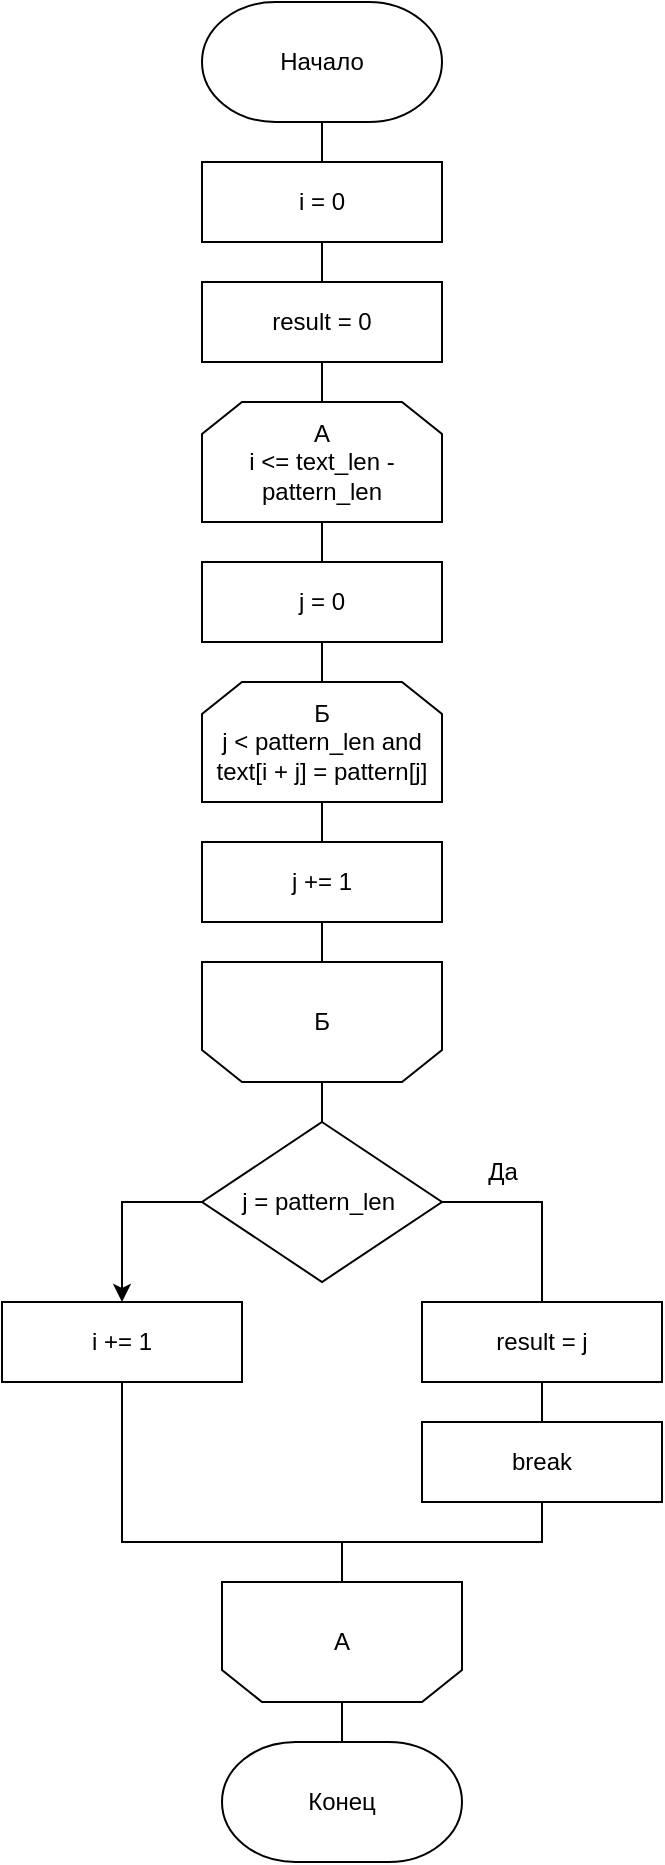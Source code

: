 <mxfile version="22.1.11" type="device">
  <diagram name="Страница — 1" id="8civ5vMbaec3FFLT6sjN">
    <mxGraphModel dx="2555" dy="989" grid="1" gridSize="10" guides="1" tooltips="1" connect="1" arrows="1" fold="1" page="1" pageScale="1" pageWidth="827" pageHeight="1169" math="0" shadow="0">
      <root>
        <mxCell id="0" />
        <mxCell id="1" parent="0" />
        <mxCell id="QsZHw1zyhHbRIY8n8IfP-5" style="edgeStyle=orthogonalEdgeStyle;rounded=0;orthogonalLoop=1;jettySize=auto;html=1;exitX=0.5;exitY=1;exitDx=0;exitDy=0;exitPerimeter=0;entryX=0.5;entryY=0;entryDx=0;entryDy=0;endArrow=none;endFill=0;" edge="1" parent="1" source="QsZHw1zyhHbRIY8n8IfP-1" target="QsZHw1zyhHbRIY8n8IfP-4">
          <mxGeometry relative="1" as="geometry" />
        </mxCell>
        <mxCell id="QsZHw1zyhHbRIY8n8IfP-1" value="Начало&lt;br&gt;" style="strokeWidth=1;html=1;shape=mxgraph.flowchart.terminator;whiteSpace=wrap;" vertex="1" parent="1">
          <mxGeometry x="80" y="40" width="120" height="60" as="geometry" />
        </mxCell>
        <mxCell id="QsZHw1zyhHbRIY8n8IfP-36" style="edgeStyle=orthogonalEdgeStyle;rounded=0;orthogonalLoop=1;jettySize=auto;html=1;exitX=0.5;exitY=1;exitDx=0;exitDy=0;endArrow=none;endFill=0;" edge="1" parent="1" source="QsZHw1zyhHbRIY8n8IfP-2" target="QsZHw1zyhHbRIY8n8IfP-9">
          <mxGeometry relative="1" as="geometry" />
        </mxCell>
        <mxCell id="QsZHw1zyhHbRIY8n8IfP-2" value="А&lt;br&gt;i &amp;lt;= text_len - pattern_len" style="shape=loopLimit;whiteSpace=wrap;html=1;" vertex="1" parent="1">
          <mxGeometry x="80" y="240" width="120" height="60" as="geometry" />
        </mxCell>
        <mxCell id="QsZHw1zyhHbRIY8n8IfP-25" style="edgeStyle=orthogonalEdgeStyle;rounded=0;orthogonalLoop=1;jettySize=auto;html=1;exitX=0.5;exitY=1;exitDx=0;exitDy=0;entryX=0.5;entryY=0;entryDx=0;entryDy=0;endArrow=none;endFill=0;" edge="1" parent="1" source="QsZHw1zyhHbRIY8n8IfP-4" target="QsZHw1zyhHbRIY8n8IfP-24">
          <mxGeometry relative="1" as="geometry" />
        </mxCell>
        <mxCell id="QsZHw1zyhHbRIY8n8IfP-4" value="i = 0" style="rounded=0;whiteSpace=wrap;html=1;" vertex="1" parent="1">
          <mxGeometry x="80" y="120" width="120" height="40" as="geometry" />
        </mxCell>
        <mxCell id="QsZHw1zyhHbRIY8n8IfP-11" style="edgeStyle=orthogonalEdgeStyle;rounded=0;orthogonalLoop=1;jettySize=auto;html=1;exitX=0.5;exitY=1;exitDx=0;exitDy=0;entryX=0.5;entryY=0;entryDx=0;entryDy=0;endArrow=none;endFill=0;" edge="1" parent="1" source="QsZHw1zyhHbRIY8n8IfP-7" target="QsZHw1zyhHbRIY8n8IfP-10">
          <mxGeometry relative="1" as="geometry" />
        </mxCell>
        <mxCell id="QsZHw1zyhHbRIY8n8IfP-7" value="Б&lt;br&gt;j &amp;lt; pattern_len and text[i + j] = pattern[j]" style="shape=loopLimit;whiteSpace=wrap;html=1;" vertex="1" parent="1">
          <mxGeometry x="80" y="380" width="120" height="60" as="geometry" />
        </mxCell>
        <mxCell id="QsZHw1zyhHbRIY8n8IfP-8" style="edgeStyle=orthogonalEdgeStyle;rounded=0;orthogonalLoop=1;jettySize=auto;html=1;exitX=0.5;exitY=1;exitDx=0;exitDy=0;entryX=0.5;entryY=0;entryDx=0;entryDy=0;endArrow=none;endFill=0;" edge="1" parent="1" source="QsZHw1zyhHbRIY8n8IfP-9" target="QsZHw1zyhHbRIY8n8IfP-7">
          <mxGeometry relative="1" as="geometry" />
        </mxCell>
        <mxCell id="QsZHw1zyhHbRIY8n8IfP-9" value="j = 0" style="rounded=0;whiteSpace=wrap;html=1;" vertex="1" parent="1">
          <mxGeometry x="80" y="320" width="120" height="40" as="geometry" />
        </mxCell>
        <mxCell id="QsZHw1zyhHbRIY8n8IfP-23" style="edgeStyle=orthogonalEdgeStyle;rounded=0;orthogonalLoop=1;jettySize=auto;html=1;exitX=0.5;exitY=1;exitDx=0;exitDy=0;endArrow=none;endFill=0;" edge="1" parent="1" source="QsZHw1zyhHbRIY8n8IfP-10" target="QsZHw1zyhHbRIY8n8IfP-14">
          <mxGeometry relative="1" as="geometry" />
        </mxCell>
        <mxCell id="QsZHw1zyhHbRIY8n8IfP-10" value="j += 1" style="rounded=0;whiteSpace=wrap;html=1;" vertex="1" parent="1">
          <mxGeometry x="80" y="460" width="120" height="40" as="geometry" />
        </mxCell>
        <mxCell id="QsZHw1zyhHbRIY8n8IfP-19" style="edgeStyle=orthogonalEdgeStyle;rounded=0;orthogonalLoop=1;jettySize=auto;html=1;exitX=0;exitY=0.5;exitDx=0;exitDy=0;entryX=0.5;entryY=0;entryDx=0;entryDy=0;" edge="1" parent="1" source="QsZHw1zyhHbRIY8n8IfP-12" target="QsZHw1zyhHbRIY8n8IfP-18">
          <mxGeometry relative="1" as="geometry" />
        </mxCell>
        <mxCell id="QsZHw1zyhHbRIY8n8IfP-29" style="edgeStyle=orthogonalEdgeStyle;rounded=0;orthogonalLoop=1;jettySize=auto;html=1;exitX=1;exitY=0.5;exitDx=0;exitDy=0;entryX=0.5;entryY=0;entryDx=0;entryDy=0;endArrow=none;endFill=0;" edge="1" parent="1" source="QsZHw1zyhHbRIY8n8IfP-12" target="QsZHw1zyhHbRIY8n8IfP-27">
          <mxGeometry relative="1" as="geometry" />
        </mxCell>
        <mxCell id="QsZHw1zyhHbRIY8n8IfP-12" value="j = pattern_len&amp;nbsp;" style="rhombus;whiteSpace=wrap;html=1;" vertex="1" parent="1">
          <mxGeometry x="80" y="600" width="120" height="80" as="geometry" />
        </mxCell>
        <mxCell id="QsZHw1zyhHbRIY8n8IfP-15" style="edgeStyle=orthogonalEdgeStyle;rounded=0;orthogonalLoop=1;jettySize=auto;html=1;exitX=0.5;exitY=0;exitDx=0;exitDy=0;entryX=0.5;entryY=0;entryDx=0;entryDy=0;endArrow=none;endFill=0;" edge="1" parent="1" source="QsZHw1zyhHbRIY8n8IfP-14" target="QsZHw1zyhHbRIY8n8IfP-12">
          <mxGeometry relative="1" as="geometry" />
        </mxCell>
        <mxCell id="QsZHw1zyhHbRIY8n8IfP-14" value="Б" style="shape=loopLimit;whiteSpace=wrap;html=1;direction=west;" vertex="1" parent="1">
          <mxGeometry x="80" y="520" width="120" height="60" as="geometry" />
        </mxCell>
        <mxCell id="QsZHw1zyhHbRIY8n8IfP-16" value="А" style="shape=loopLimit;whiteSpace=wrap;html=1;direction=west;" vertex="1" parent="1">
          <mxGeometry x="90" y="830" width="120" height="60" as="geometry" />
        </mxCell>
        <mxCell id="QsZHw1zyhHbRIY8n8IfP-20" style="edgeStyle=orthogonalEdgeStyle;rounded=0;orthogonalLoop=1;jettySize=auto;html=1;exitX=0.5;exitY=1;exitDx=0;exitDy=0;entryX=0.5;entryY=1;entryDx=0;entryDy=0;endArrow=none;endFill=0;" edge="1" parent="1" source="QsZHw1zyhHbRIY8n8IfP-18" target="QsZHw1zyhHbRIY8n8IfP-16">
          <mxGeometry relative="1" as="geometry">
            <Array as="points">
              <mxPoint x="40" y="810" />
              <mxPoint x="150" y="810" />
            </Array>
          </mxGeometry>
        </mxCell>
        <mxCell id="QsZHw1zyhHbRIY8n8IfP-18" value="i += 1" style="rounded=0;whiteSpace=wrap;html=1;" vertex="1" parent="1">
          <mxGeometry x="-20" y="690" width="120" height="40" as="geometry" />
        </mxCell>
        <mxCell id="QsZHw1zyhHbRIY8n8IfP-21" value="Да" style="text;html=1;align=center;verticalAlign=middle;resizable=0;points=[];autosize=1;strokeColor=none;fillColor=none;" vertex="1" parent="1">
          <mxGeometry x="210" y="610" width="40" height="30" as="geometry" />
        </mxCell>
        <mxCell id="QsZHw1zyhHbRIY8n8IfP-26" style="edgeStyle=orthogonalEdgeStyle;rounded=0;orthogonalLoop=1;jettySize=auto;html=1;exitX=0.5;exitY=1;exitDx=0;exitDy=0;endArrow=none;endFill=0;" edge="1" parent="1" source="QsZHw1zyhHbRIY8n8IfP-24" target="QsZHw1zyhHbRIY8n8IfP-2">
          <mxGeometry relative="1" as="geometry" />
        </mxCell>
        <mxCell id="QsZHw1zyhHbRIY8n8IfP-24" value="result = 0" style="rounded=0;whiteSpace=wrap;html=1;" vertex="1" parent="1">
          <mxGeometry x="80" y="180" width="120" height="40" as="geometry" />
        </mxCell>
        <mxCell id="QsZHw1zyhHbRIY8n8IfP-37" style="edgeStyle=orthogonalEdgeStyle;rounded=0;orthogonalLoop=1;jettySize=auto;html=1;exitX=0.5;exitY=1;exitDx=0;exitDy=0;endArrow=none;endFill=0;" edge="1" parent="1" source="QsZHw1zyhHbRIY8n8IfP-27" target="QsZHw1zyhHbRIY8n8IfP-31">
          <mxGeometry relative="1" as="geometry" />
        </mxCell>
        <mxCell id="QsZHw1zyhHbRIY8n8IfP-27" value="result = j" style="rounded=0;whiteSpace=wrap;html=1;" vertex="1" parent="1">
          <mxGeometry x="190" y="690" width="120" height="40" as="geometry" />
        </mxCell>
        <mxCell id="QsZHw1zyhHbRIY8n8IfP-32" style="edgeStyle=orthogonalEdgeStyle;rounded=0;orthogonalLoop=1;jettySize=auto;html=1;exitX=0.5;exitY=1;exitDx=0;exitDy=0;entryX=0.5;entryY=1;entryDx=0;entryDy=0;endArrow=none;endFill=0;" edge="1" parent="1" source="QsZHw1zyhHbRIY8n8IfP-31" target="QsZHw1zyhHbRIY8n8IfP-16">
          <mxGeometry relative="1" as="geometry">
            <Array as="points">
              <mxPoint x="250" y="810" />
              <mxPoint x="150" y="810" />
            </Array>
          </mxGeometry>
        </mxCell>
        <mxCell id="QsZHw1zyhHbRIY8n8IfP-31" value="break" style="rounded=0;whiteSpace=wrap;html=1;" vertex="1" parent="1">
          <mxGeometry x="190" y="750" width="120" height="40" as="geometry" />
        </mxCell>
        <mxCell id="QsZHw1zyhHbRIY8n8IfP-34" value="Конец" style="strokeWidth=1;html=1;shape=mxgraph.flowchart.terminator;whiteSpace=wrap;" vertex="1" parent="1">
          <mxGeometry x="90" y="910" width="120" height="60" as="geometry" />
        </mxCell>
        <mxCell id="QsZHw1zyhHbRIY8n8IfP-35" style="edgeStyle=orthogonalEdgeStyle;rounded=0;orthogonalLoop=1;jettySize=auto;html=1;exitX=0.5;exitY=0;exitDx=0;exitDy=0;entryX=0.5;entryY=0;entryDx=0;entryDy=0;entryPerimeter=0;endArrow=none;endFill=0;" edge="1" parent="1" source="QsZHw1zyhHbRIY8n8IfP-16" target="QsZHw1zyhHbRIY8n8IfP-34">
          <mxGeometry relative="1" as="geometry" />
        </mxCell>
      </root>
    </mxGraphModel>
  </diagram>
</mxfile>

